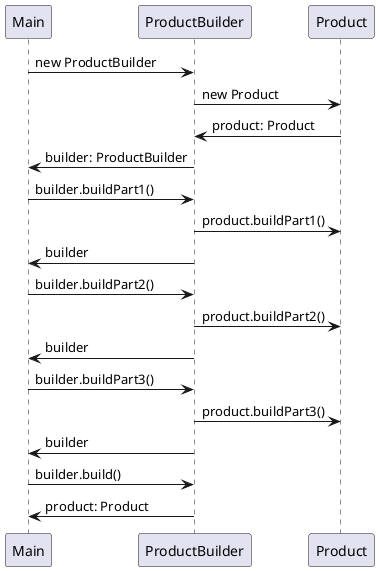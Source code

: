 @startuml "Builder Pattern"

Main -> ProductBuilder: new ProductBuilder
ProductBuilder -> Product: new Product
Product -> ProductBuilder: product: Product
ProductBuilder -> Main: builder: ProductBuilder

Main -> ProductBuilder: builder.buildPart1()
ProductBuilder -> Product: product.buildPart1()
ProductBuilder -> Main: builder

Main -> ProductBuilder: builder.buildPart2()
ProductBuilder -> Product: product.buildPart2()
ProductBuilder -> Main: builder

Main -> ProductBuilder: builder.buildPart3()
ProductBuilder -> Product: product.buildPart3()
ProductBuilder -> Main: builder

Main -> ProductBuilder: builder.build()
ProductBuilder -> Main: product: Product

@enduml